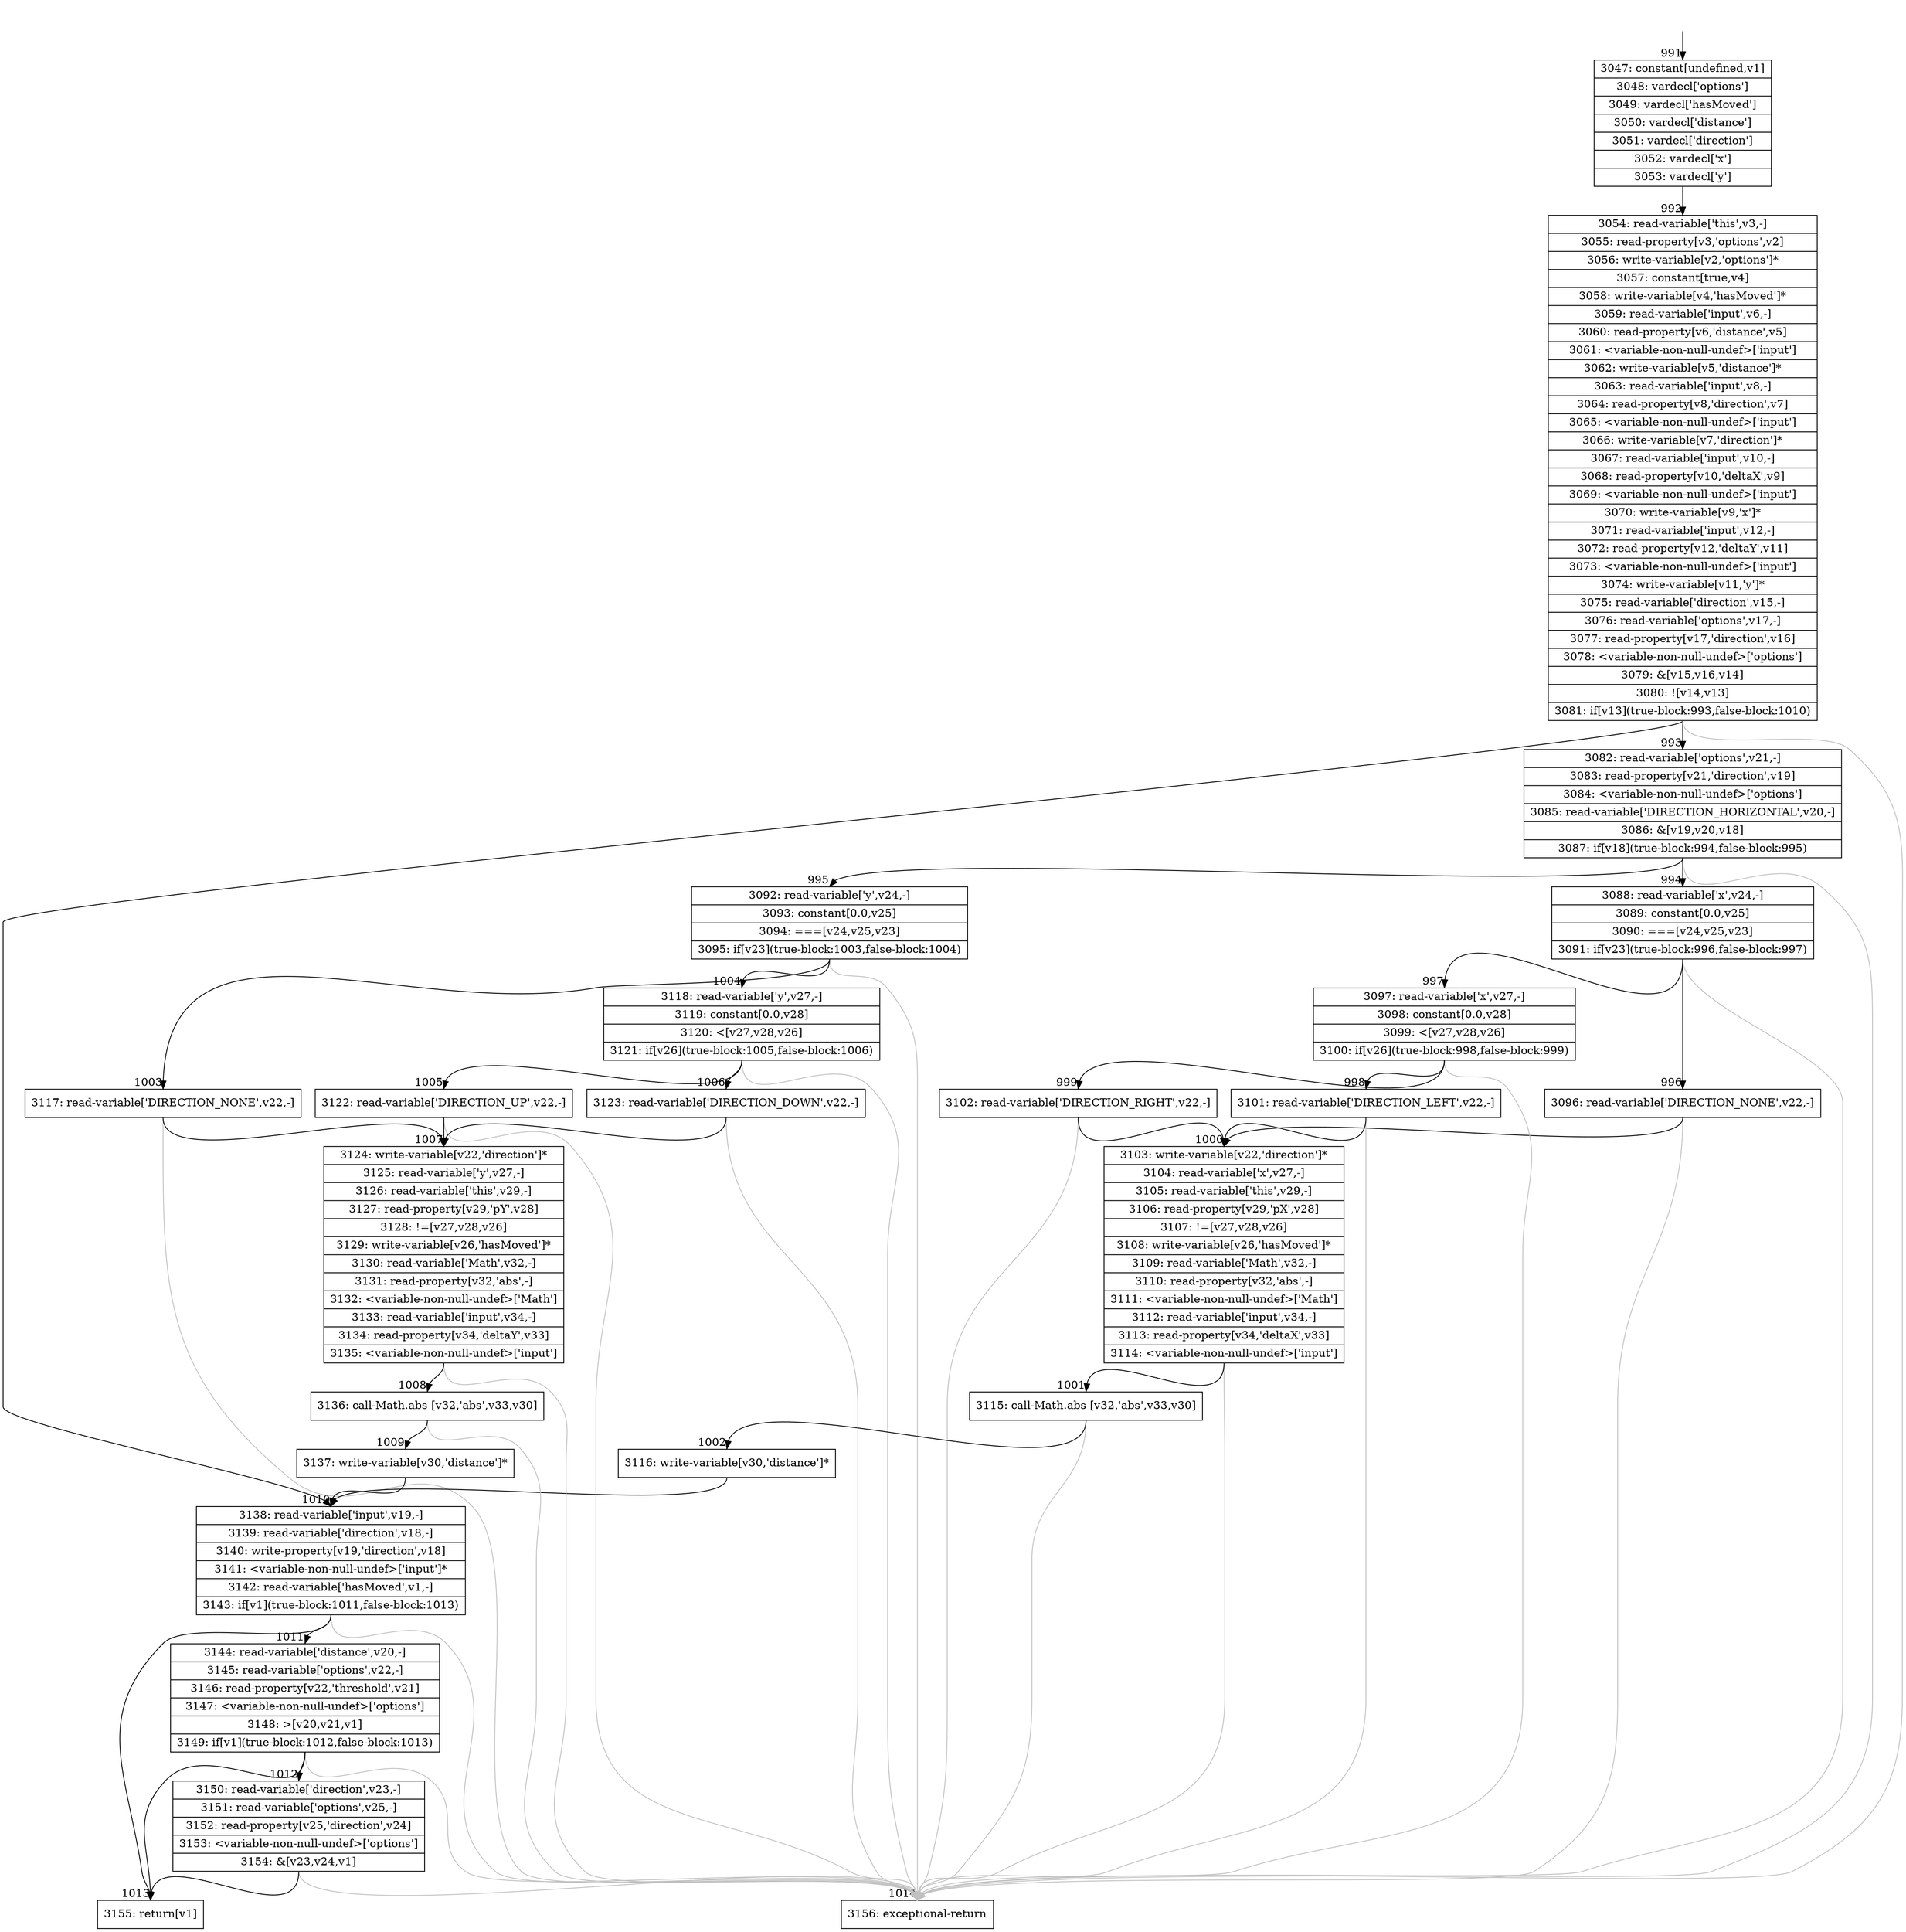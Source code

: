 digraph {
rankdir="TD"
BB_entry90[shape=none,label=""];
BB_entry90 -> BB991 [tailport=s, headport=n, headlabel="    991"]
BB991 [shape=record label="{3047: constant[undefined,v1]|3048: vardecl['options']|3049: vardecl['hasMoved']|3050: vardecl['distance']|3051: vardecl['direction']|3052: vardecl['x']|3053: vardecl['y']}" ] 
BB991 -> BB992 [tailport=s, headport=n, headlabel="      992"]
BB992 [shape=record label="{3054: read-variable['this',v3,-]|3055: read-property[v3,'options',v2]|3056: write-variable[v2,'options']*|3057: constant[true,v4]|3058: write-variable[v4,'hasMoved']*|3059: read-variable['input',v6,-]|3060: read-property[v6,'distance',v5]|3061: \<variable-non-null-undef\>['input']|3062: write-variable[v5,'distance']*|3063: read-variable['input',v8,-]|3064: read-property[v8,'direction',v7]|3065: \<variable-non-null-undef\>['input']|3066: write-variable[v7,'direction']*|3067: read-variable['input',v10,-]|3068: read-property[v10,'deltaX',v9]|3069: \<variable-non-null-undef\>['input']|3070: write-variable[v9,'x']*|3071: read-variable['input',v12,-]|3072: read-property[v12,'deltaY',v11]|3073: \<variable-non-null-undef\>['input']|3074: write-variable[v11,'y']*|3075: read-variable['direction',v15,-]|3076: read-variable['options',v17,-]|3077: read-property[v17,'direction',v16]|3078: \<variable-non-null-undef\>['options']|3079: &[v15,v16,v14]|3080: ![v14,v13]|3081: if[v13](true-block:993,false-block:1010)}" ] 
BB992 -> BB993 [tailport=s, headport=n, headlabel="      993"]
BB992 -> BB1010 [tailport=s, headport=n, headlabel="      1010"]
BB992 -> BB1014 [tailport=s, headport=n, color=gray, headlabel="      1014"]
BB993 [shape=record label="{3082: read-variable['options',v21,-]|3083: read-property[v21,'direction',v19]|3084: \<variable-non-null-undef\>['options']|3085: read-variable['DIRECTION_HORIZONTAL',v20,-]|3086: &[v19,v20,v18]|3087: if[v18](true-block:994,false-block:995)}" ] 
BB993 -> BB994 [tailport=s, headport=n, headlabel="      994"]
BB993 -> BB995 [tailport=s, headport=n, headlabel="      995"]
BB993 -> BB1014 [tailport=s, headport=n, color=gray]
BB994 [shape=record label="{3088: read-variable['x',v24,-]|3089: constant[0.0,v25]|3090: ===[v24,v25,v23]|3091: if[v23](true-block:996,false-block:997)}" ] 
BB994 -> BB996 [tailport=s, headport=n, headlabel="      996"]
BB994 -> BB997 [tailport=s, headport=n, headlabel="      997"]
BB994 -> BB1014 [tailport=s, headport=n, color=gray]
BB995 [shape=record label="{3092: read-variable['y',v24,-]|3093: constant[0.0,v25]|3094: ===[v24,v25,v23]|3095: if[v23](true-block:1003,false-block:1004)}" ] 
BB995 -> BB1003 [tailport=s, headport=n, headlabel="      1003"]
BB995 -> BB1004 [tailport=s, headport=n, headlabel="      1004"]
BB995 -> BB1014 [tailport=s, headport=n, color=gray]
BB996 [shape=record label="{3096: read-variable['DIRECTION_NONE',v22,-]}" ] 
BB996 -> BB1000 [tailport=s, headport=n, headlabel="      1000"]
BB996 -> BB1014 [tailport=s, headport=n, color=gray]
BB997 [shape=record label="{3097: read-variable['x',v27,-]|3098: constant[0.0,v28]|3099: \<[v27,v28,v26]|3100: if[v26](true-block:998,false-block:999)}" ] 
BB997 -> BB998 [tailport=s, headport=n, headlabel="      998"]
BB997 -> BB999 [tailport=s, headport=n, headlabel="      999"]
BB997 -> BB1014 [tailport=s, headport=n, color=gray]
BB998 [shape=record label="{3101: read-variable['DIRECTION_LEFT',v22,-]}" ] 
BB998 -> BB1000 [tailport=s, headport=n]
BB998 -> BB1014 [tailport=s, headport=n, color=gray]
BB999 [shape=record label="{3102: read-variable['DIRECTION_RIGHT',v22,-]}" ] 
BB999 -> BB1000 [tailport=s, headport=n]
BB999 -> BB1014 [tailport=s, headport=n, color=gray]
BB1000 [shape=record label="{3103: write-variable[v22,'direction']*|3104: read-variable['x',v27,-]|3105: read-variable['this',v29,-]|3106: read-property[v29,'pX',v28]|3107: !=[v27,v28,v26]|3108: write-variable[v26,'hasMoved']*|3109: read-variable['Math',v32,-]|3110: read-property[v32,'abs',-]|3111: \<variable-non-null-undef\>['Math']|3112: read-variable['input',v34,-]|3113: read-property[v34,'deltaX',v33]|3114: \<variable-non-null-undef\>['input']}" ] 
BB1000 -> BB1001 [tailport=s, headport=n, headlabel="      1001"]
BB1000 -> BB1014 [tailport=s, headport=n, color=gray]
BB1001 [shape=record label="{3115: call-Math.abs [v32,'abs',v33,v30]}" ] 
BB1001 -> BB1002 [tailport=s, headport=n, headlabel="      1002"]
BB1001 -> BB1014 [tailport=s, headport=n, color=gray]
BB1002 [shape=record label="{3116: write-variable[v30,'distance']*}" ] 
BB1002 -> BB1010 [tailport=s, headport=n]
BB1003 [shape=record label="{3117: read-variable['DIRECTION_NONE',v22,-]}" ] 
BB1003 -> BB1007 [tailport=s, headport=n, headlabel="      1007"]
BB1003 -> BB1014 [tailport=s, headport=n, color=gray]
BB1004 [shape=record label="{3118: read-variable['y',v27,-]|3119: constant[0.0,v28]|3120: \<[v27,v28,v26]|3121: if[v26](true-block:1005,false-block:1006)}" ] 
BB1004 -> BB1005 [tailport=s, headport=n, headlabel="      1005"]
BB1004 -> BB1006 [tailport=s, headport=n, headlabel="      1006"]
BB1004 -> BB1014 [tailport=s, headport=n, color=gray]
BB1005 [shape=record label="{3122: read-variable['DIRECTION_UP',v22,-]}" ] 
BB1005 -> BB1007 [tailport=s, headport=n]
BB1005 -> BB1014 [tailport=s, headport=n, color=gray]
BB1006 [shape=record label="{3123: read-variable['DIRECTION_DOWN',v22,-]}" ] 
BB1006 -> BB1007 [tailport=s, headport=n]
BB1006 -> BB1014 [tailport=s, headport=n, color=gray]
BB1007 [shape=record label="{3124: write-variable[v22,'direction']*|3125: read-variable['y',v27,-]|3126: read-variable['this',v29,-]|3127: read-property[v29,'pY',v28]|3128: !=[v27,v28,v26]|3129: write-variable[v26,'hasMoved']*|3130: read-variable['Math',v32,-]|3131: read-property[v32,'abs',-]|3132: \<variable-non-null-undef\>['Math']|3133: read-variable['input',v34,-]|3134: read-property[v34,'deltaY',v33]|3135: \<variable-non-null-undef\>['input']}" ] 
BB1007 -> BB1008 [tailport=s, headport=n, headlabel="      1008"]
BB1007 -> BB1014 [tailport=s, headport=n, color=gray]
BB1008 [shape=record label="{3136: call-Math.abs [v32,'abs',v33,v30]}" ] 
BB1008 -> BB1009 [tailport=s, headport=n, headlabel="      1009"]
BB1008 -> BB1014 [tailport=s, headport=n, color=gray]
BB1009 [shape=record label="{3137: write-variable[v30,'distance']*}" ] 
BB1009 -> BB1010 [tailport=s, headport=n]
BB1010 [shape=record label="{3138: read-variable['input',v19,-]|3139: read-variable['direction',v18,-]|3140: write-property[v19,'direction',v18]|3141: \<variable-non-null-undef\>['input']*|3142: read-variable['hasMoved',v1,-]|3143: if[v1](true-block:1011,false-block:1013)}" ] 
BB1010 -> BB1013 [tailport=s, headport=n, headlabel="      1013"]
BB1010 -> BB1011 [tailport=s, headport=n, headlabel="      1011"]
BB1010 -> BB1014 [tailport=s, headport=n, color=gray]
BB1011 [shape=record label="{3144: read-variable['distance',v20,-]|3145: read-variable['options',v22,-]|3146: read-property[v22,'threshold',v21]|3147: \<variable-non-null-undef\>['options']|3148: \>[v20,v21,v1]|3149: if[v1](true-block:1012,false-block:1013)}" ] 
BB1011 -> BB1013 [tailport=s, headport=n]
BB1011 -> BB1012 [tailport=s, headport=n, headlabel="      1012"]
BB1011 -> BB1014 [tailport=s, headport=n, color=gray]
BB1012 [shape=record label="{3150: read-variable['direction',v23,-]|3151: read-variable['options',v25,-]|3152: read-property[v25,'direction',v24]|3153: \<variable-non-null-undef\>['options']|3154: &[v23,v24,v1]}" ] 
BB1012 -> BB1013 [tailport=s, headport=n]
BB1012 -> BB1014 [tailport=s, headport=n, color=gray]
BB1013 [shape=record label="{3155: return[v1]}" ] 
BB1014 [shape=record label="{3156: exceptional-return}" ] 
//#$~ 1659
}
